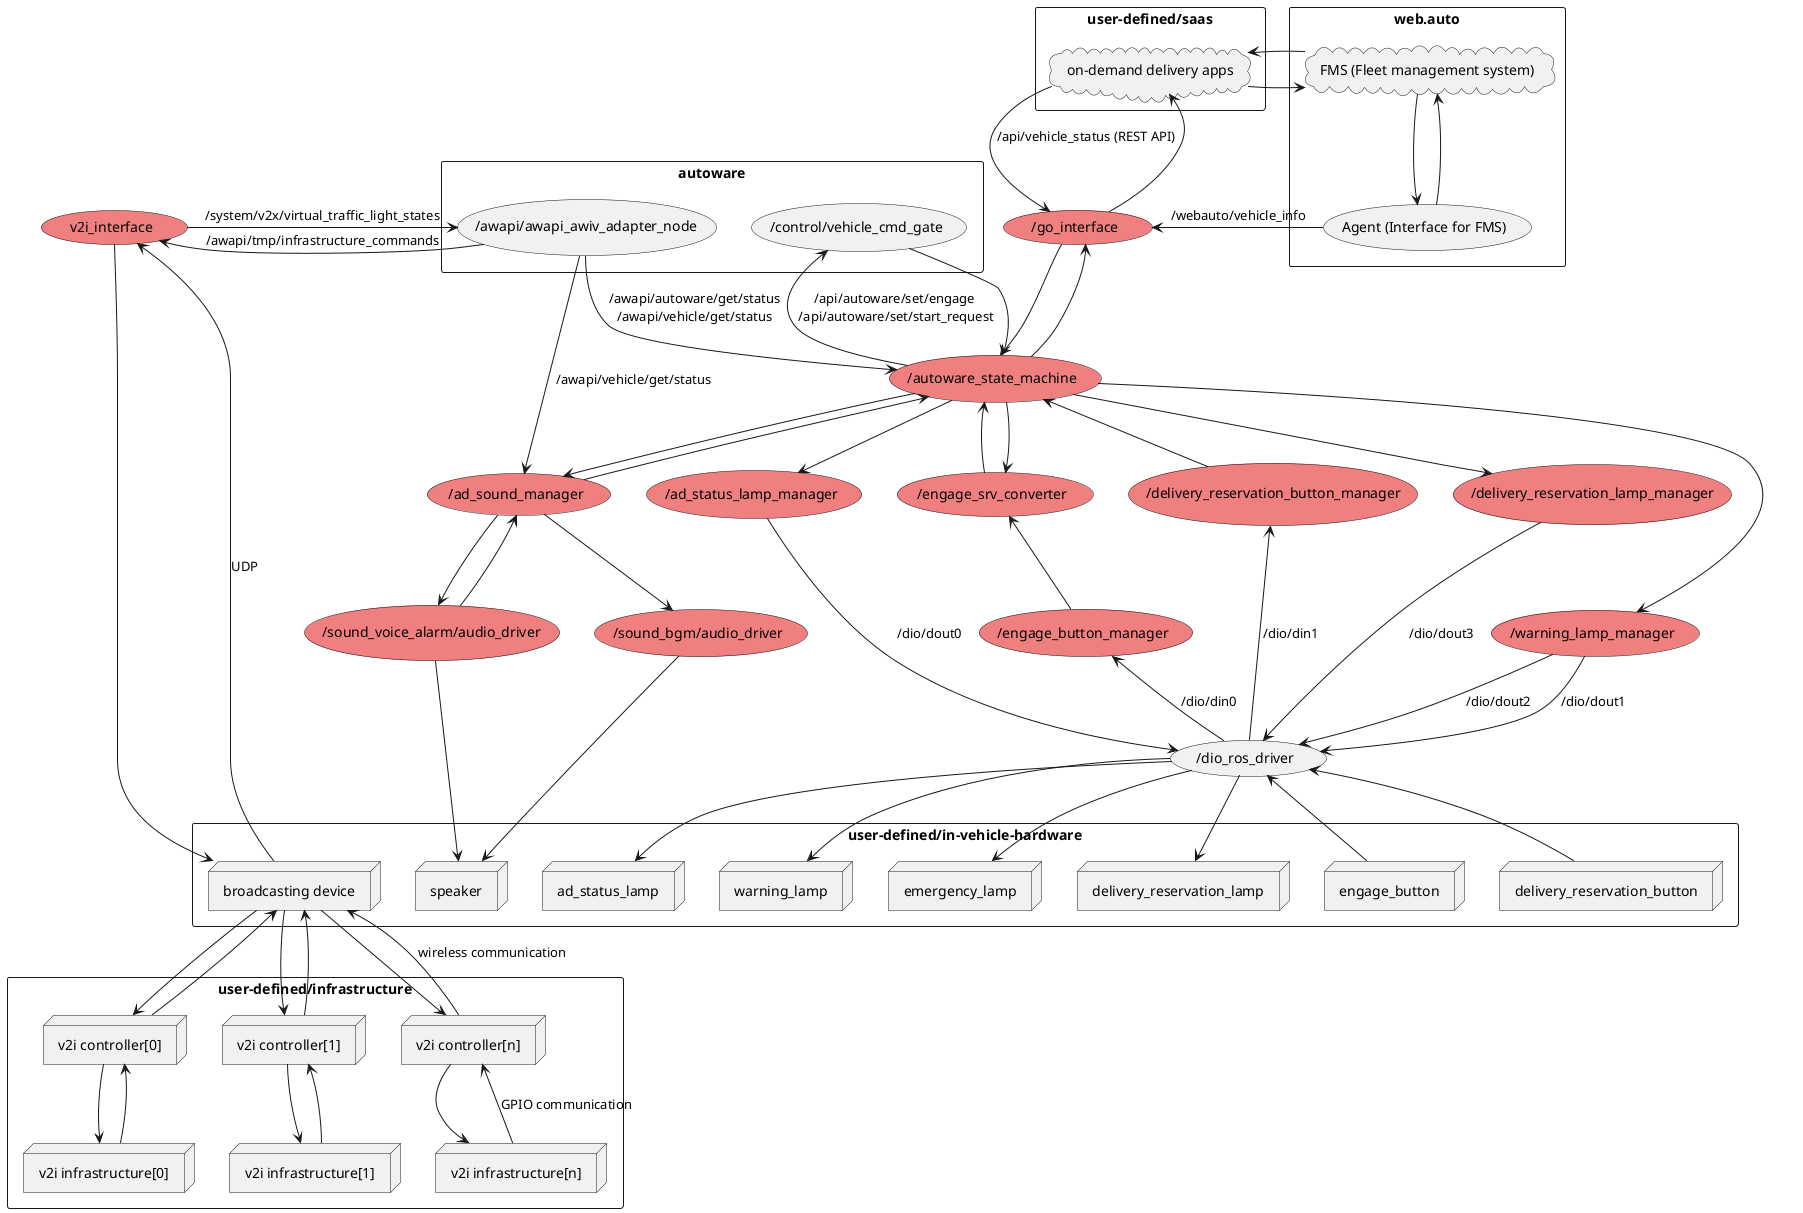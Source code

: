 @startuml
rectangle "autoware" {
  usecase "/awapi/awapi_awiv_adapter_node"
  usecase "/control/vehicle_cmd_gate"
}

rectangle "web.auto" {
  cloud "FMS (Fleet management system)" as FMS
  usecase "Agent (Interface for FMS)" as Agent
}
rectangle "user-defined/saas" {
  cloud "on-demand delivery apps" as DeliveryApp
}

rectangle "user-defined/in-vehicle-hardware" {
  node "broadcasting device"
  node "speaker"
  node "ad_status_lamp"
  node "warning_lamp"
  node "emergency_lamp"
  node "delivery_reservation_lamp"
  node "engage_button"
  node "delivery_reservation_button"
}

rectangle "user-defined/infrastructure" {
  node "v2i controller[0]" as v2ictl_0
  node "v2i controller[1]" as v2ictl_1
  node "v2i controller[n]" as v2ictl_n
  node "v2i infrastructure[0]" as v2ihw_0
  node "v2i infrastructure[1]" as v2ihw_1
  node "v2i infrastructure[n]" as v2ihw_n
}

usecase "v2i_interface" #LightCoral
usecase "/go_interface" #LightCoral
usecase "/autoware_state_machine" #LightCoral
usecase "/ad_sound_manager" #LightCoral
usecase "/sound_voice_alarm/audio_driver" #LightCoral
usecase "/sound_bgm/audio_driver" #LightCoral
usecase "/ad_status_lamp_manager" #LightCoral
usecase "/engage_button_manager" #LightCoral
usecase "/delivery_reservation_button_manager" #LightCoral
usecase "/engage_srv_converter" #LightCoral
usecase "/delivery_reservation_lamp_manager" #LightCoral
usecase "/warning_lamp_manager" #LightCoral

usecase "/dio_ros_driver"

(v2i_interface) <- (/awapi/awapi_awiv_adapter_node) : /awapi/tmp/infrastructure_commands
(v2i_interface) -> (/awapi/awapi_awiv_adapter_node) : /system/v2x/virtual_traffic_light_states
(v2i_interface) --> (broadcasting device)
(v2i_interface) <-- (broadcasting device) : UDP
(broadcasting device) --> (v2ictl_0)
(broadcasting device) <-- (v2ictl_0)
(broadcasting device) --> (v2ictl_1)
(broadcasting device) <-- (v2ictl_1)
(broadcasting device) --> (v2ictl_n)
(broadcasting device) <-- (v2ictl_n) : wireless communication

(/awapi/awapi_awiv_adapter_node) -[hidden] (/control/vehicle_cmd_gate)
(/awapi/awapi_awiv_adapter_node) --> (/ad_sound_manager) : /awapi/vehicle/get/status
(/autoware_state_machine) --> (/ad_sound_manager)
(/autoware_state_machine) <-- (/ad_sound_manager)
(/ad_sound_manager) --> (/sound_voice_alarm/audio_driver)
(/ad_sound_manager) <-- (/sound_voice_alarm/audio_driver)
(/ad_sound_manager) --> (/sound_bgm/audio_driver)
(/sound_voice_alarm/audio_driver) --> (speaker)
(/sound_bgm/audio_driver) --> (speaker)

(/autoware_state_machine) --> (/ad_status_lamp_manager)
(/ad_status_lamp_manager) --> (/dio_ros_driver) : /dio/dout0

(/delivery_reservation_button_manager) <-- (/dio_ros_driver): /dio/din1
(/autoware_state_machine) <-- (/delivery_reservation_button_manager)
(/engage_button_manager) <-- (/dio_ros_driver): /dio/din0
(/engage_srv_converter) <-- (/engage_button_manager)

(/autoware_state_machine) --> (/delivery_reservation_lamp_manager)
(/delivery_reservation_lamp_manager) --> (/dio_ros_driver) : /dio/dout3

(/autoware_state_machine) <-- (/engage_srv_converter)
(/autoware_state_machine) --> (/engage_srv_converter) 
(/control/vehicle_cmd_gate) <-- (/autoware_state_machine) : /api/autoware/set/engage\n /api/autoware/set/start_request
(/control/vehicle_cmd_gate) --> (/autoware_state_machine) 

(DeliveryApp) -> (FMS)
(DeliveryApp) <- (FMS)
(FMS) --> (Agent)
(FMS) <-- (Agent)
(/go_interface) <- (Agent): /webauto/vehicle_info
(DeliveryApp) -->  (/go_interface) : /api/vehicle_status (REST API)
(/go_interface) --> (DeliveryApp)
(/go_interface) --> (/autoware_state_machine)
(/go_interface) <-- (/autoware_state_machine)

(v2ictl_0) -[hidden] (v2ictl_1)
(v2ictl_1) -[hidden] (v2ictl_n)

(v2ictl_0) --> (v2ihw_0)
(v2ictl_0) <-- (v2ihw_0)
(v2ictl_1) --> (v2ihw_1)
(v2ictl_1) <-- (v2ihw_1)
(v2ictl_n) --> (v2ihw_n)
(v2ictl_n) <-- (v2ihw_n) : GPIO communication

(/autoware_state_machine) --> (/warning_lamp_manager)
(/warning_lamp_manager) --> (/dio_ros_driver) : /dio/dout2
(/warning_lamp_manager) --> (/dio_ros_driver) : /dio/dout1

(/dio_ros_driver) --> (ad_status_lamp)
(/dio_ros_driver) --> (warning_lamp)
(/dio_ros_driver) --> (emergency_lamp)
(/dio_ros_driver) --> (delivery_reservation_lamp)
(/dio_ros_driver) <-- (engage_button)
(/dio_ros_driver) <-- (delivery_reservation_button)

(/awapi/awapi_awiv_adapter_node) --> (/autoware_state_machine) : /awapi/autoware/get/status\n/awapi/vehicle/get/status
@enduml
